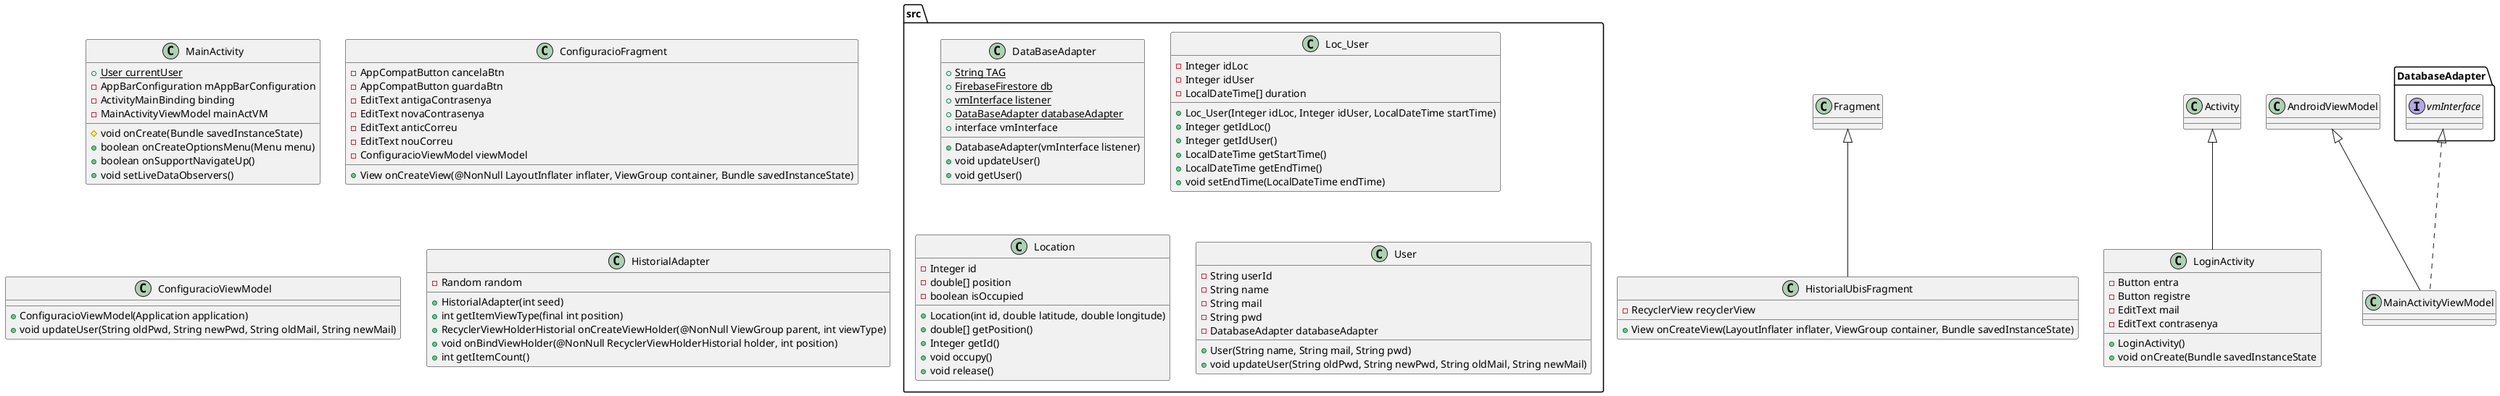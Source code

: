 @startuml
'https://plantuml.com/class-diagram

package "src" {
    class DataBaseAdapter {
        + {static} String TAG
        + {static} FirebaseFirestore db
        + {static} vmInterface listener
        + {static} DataBaseAdapter databaseAdapter
        + DatabaseAdapter(vmInterface listener)
        + void updateUser()
        + interface vmInterface
        + void getUser()
    }

    class Loc_User {
        - Integer idLoc
        - Integer idUser
        - LocalDateTime[] duration
        + Loc_User(Integer idLoc, Integer idUser, LocalDateTime startTime)
        + Integer getIdLoc()
        + Integer getIdUser()
        + LocalDateTime getStartTime()
        + LocalDateTime getEndTime()
        + void setEndTime(LocalDateTime endTime)
    }

    class Location {
        - Integer id
        - double[] position
        - boolean isOccupied
        + Location(int id, double latitude, double longitude)
        + double[] getPosition()
        + Integer getId()
        + void occupy()
        + void release()
    }

    class User {
        - String userId
        - String name
        - String mail
        - String pwd
        - DatabaseAdapter databaseAdapter
        + User(String name, String mail, String pwd)
        + void updateUser(String oldPwd, String newPwd, String oldMail, String newMail)
    }
}

class MainActivity {
    + {static} User currentUser
    - AppBarConfiguration mAppBarConfiguration
    - ActivityMainBinding binding
    - MainActivityViewModel mainActVM
    # void onCreate(Bundle savedInstanceState)
    + boolean onCreateOptionsMenu(Menu menu)
    + boolean onSupportNavigateUp()
    + void setLiveDataObservers()
}

class ConfiguracioFragment {
    - AppCompatButton cancelaBtn
    - AppCompatButton guardaBtn
    - EditText antigaContrasenya
    - EditText novaContrasenya
    - EditText anticCorreu
    - EditText nouCorreu
    - ConfiguracioViewModel viewModel
    + View onCreateView(@NonNull LayoutInflater inflater, ViewGroup container, Bundle savedInstanceState)
}

class ConfiguracioViewModel {
    + ConfiguracioViewModel(Application application)
    + void updateUser(String oldPwd, String newPwd, String oldMail, String newMail)
}

class HistorialAdapter {
    - Random random
    + HistorialAdapter(int seed)
    + int getItemViewType(final int position)
    + RecyclerViewHolderHistorial onCreateViewHolder(@NonNull ViewGroup parent, int viewType)
    + void onBindViewHolder(@NonNull RecyclerViewHolderHistorial holder, int position)
    + int getItemCount()
}

class HistorialUbisFragment extends Fragment {
    - RecyclerView recyclerView
    + View onCreateView(LayoutInflater inflater, ViewGroup container, Bundle savedInstanceState)
}

class LoginActivity extends Activity {
    - Button entra
    - Button registre
    - EditText mail
    - EditText contrasenya
    + LoginActivity()
    + void onCreate(Bundle savedInstanceState
}

class MainActivityViewModel extends AndroidViewModel implements DatabaseAdapter.vmInterface {

}

@enduml